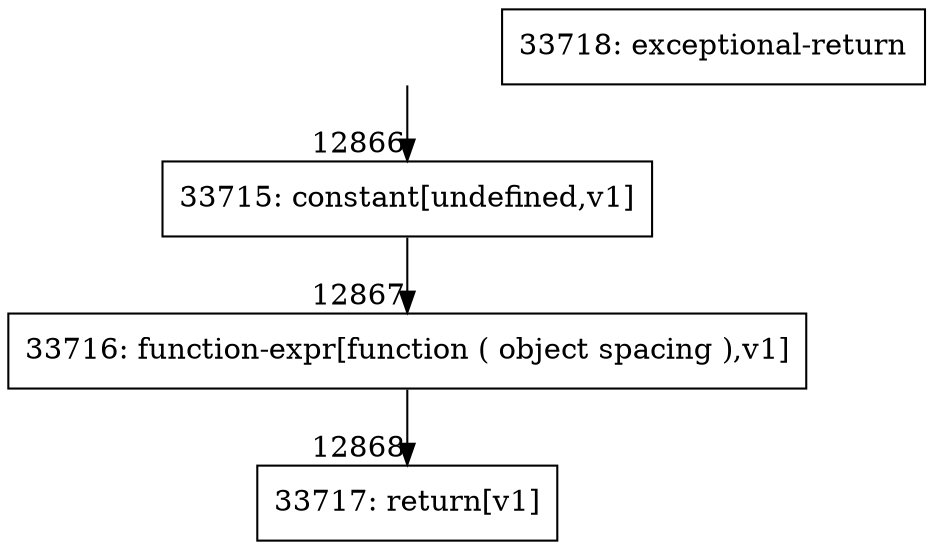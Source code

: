 digraph {
rankdir="TD"
BB_entry988[shape=none,label=""];
BB_entry988 -> BB12866 [tailport=s, headport=n, headlabel="    12866"]
BB12866 [shape=record label="{33715: constant[undefined,v1]}" ] 
BB12866 -> BB12867 [tailport=s, headport=n, headlabel="      12867"]
BB12867 [shape=record label="{33716: function-expr[function ( object spacing ),v1]}" ] 
BB12867 -> BB12868 [tailport=s, headport=n, headlabel="      12868"]
BB12868 [shape=record label="{33717: return[v1]}" ] 
BB12869 [shape=record label="{33718: exceptional-return}" ] 
//#$~ 18928
}
